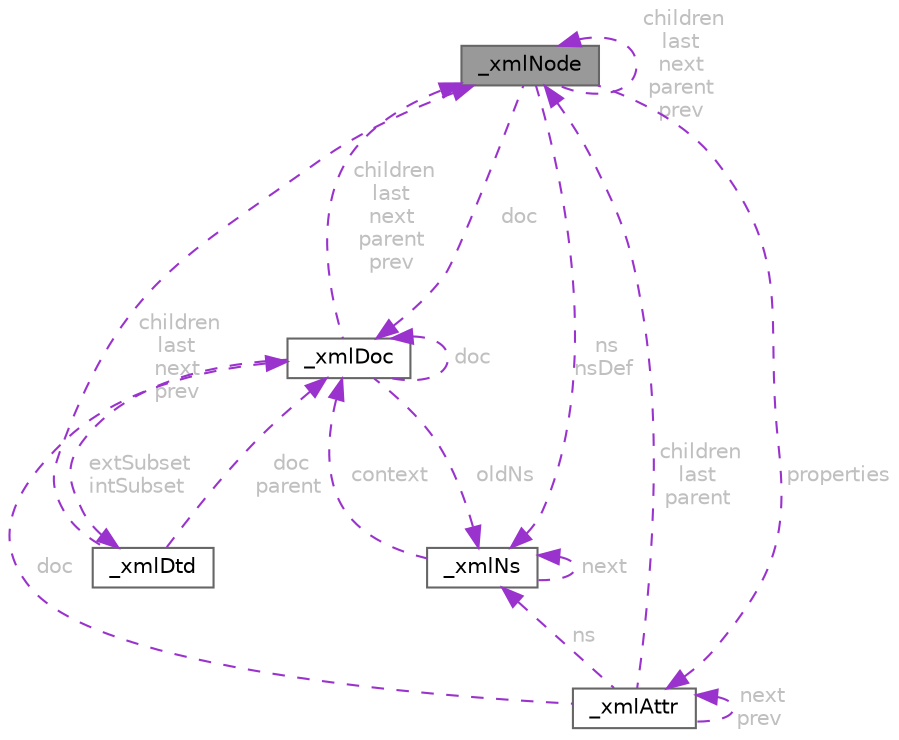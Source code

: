 digraph "_xmlNode"
{
 // LATEX_PDF_SIZE
  bgcolor="transparent";
  edge [fontname=Helvetica,fontsize=10,labelfontname=Helvetica,labelfontsize=10];
  node [fontname=Helvetica,fontsize=10,shape=box,height=0.2,width=0.4];
  Node1 [label="_xmlNode",height=0.2,width=0.4,color="gray40", fillcolor="grey60", style="filled", fontcolor="black",tooltip=" "];
  Node1 -> Node1 [dir="back",color="darkorchid3",style="dashed",label=" children\nlast\nnext\nparent\nprev",fontcolor="grey" ];
  Node2 -> Node1 [dir="back",color="darkorchid3",style="dashed",label=" doc",fontcolor="grey" ];
  Node2 [label="_xmlDoc",height=0.2,width=0.4,color="gray40", fillcolor="white", style="filled",URL="$struct__xml_doc.html",tooltip=" "];
  Node1 -> Node2 [dir="back",color="darkorchid3",style="dashed",label=" children\nlast\nnext\nparent\nprev",fontcolor="grey" ];
  Node2 -> Node2 [dir="back",color="darkorchid3",style="dashed",label=" doc",fontcolor="grey" ];
  Node3 -> Node2 [dir="back",color="darkorchid3",style="dashed",label=" extSubset\nintSubset",fontcolor="grey" ];
  Node3 [label="_xmlDtd",height=0.2,width=0.4,color="gray40", fillcolor="white", style="filled",URL="$struct__xml_dtd.html",tooltip=" "];
  Node1 -> Node3 [dir="back",color="darkorchid3",style="dashed",label=" children\nlast\nnext\nprev",fontcolor="grey" ];
  Node2 -> Node3 [dir="back",color="darkorchid3",style="dashed",label=" doc\nparent",fontcolor="grey" ];
  Node4 -> Node2 [dir="back",color="darkorchid3",style="dashed",label=" oldNs",fontcolor="grey" ];
  Node4 [label="_xmlNs",height=0.2,width=0.4,color="gray40", fillcolor="white", style="filled",URL="$struct__xml_ns.html",tooltip=" "];
  Node4 -> Node4 [dir="back",color="darkorchid3",style="dashed",label=" next",fontcolor="grey" ];
  Node2 -> Node4 [dir="back",color="darkorchid3",style="dashed",label=" context",fontcolor="grey" ];
  Node4 -> Node1 [dir="back",color="darkorchid3",style="dashed",label=" ns\nnsDef",fontcolor="grey" ];
  Node5 -> Node1 [dir="back",color="darkorchid3",style="dashed",label=" properties",fontcolor="grey" ];
  Node5 [label="_xmlAttr",height=0.2,width=0.4,color="gray40", fillcolor="white", style="filled",URL="$struct__xml_attr.html",tooltip=" "];
  Node1 -> Node5 [dir="back",color="darkorchid3",style="dashed",label=" children\nlast\nparent",fontcolor="grey" ];
  Node5 -> Node5 [dir="back",color="darkorchid3",style="dashed",label=" next\nprev",fontcolor="grey" ];
  Node2 -> Node5 [dir="back",color="darkorchid3",style="dashed",label=" doc",fontcolor="grey" ];
  Node4 -> Node5 [dir="back",color="darkorchid3",style="dashed",label=" ns",fontcolor="grey" ];
}
